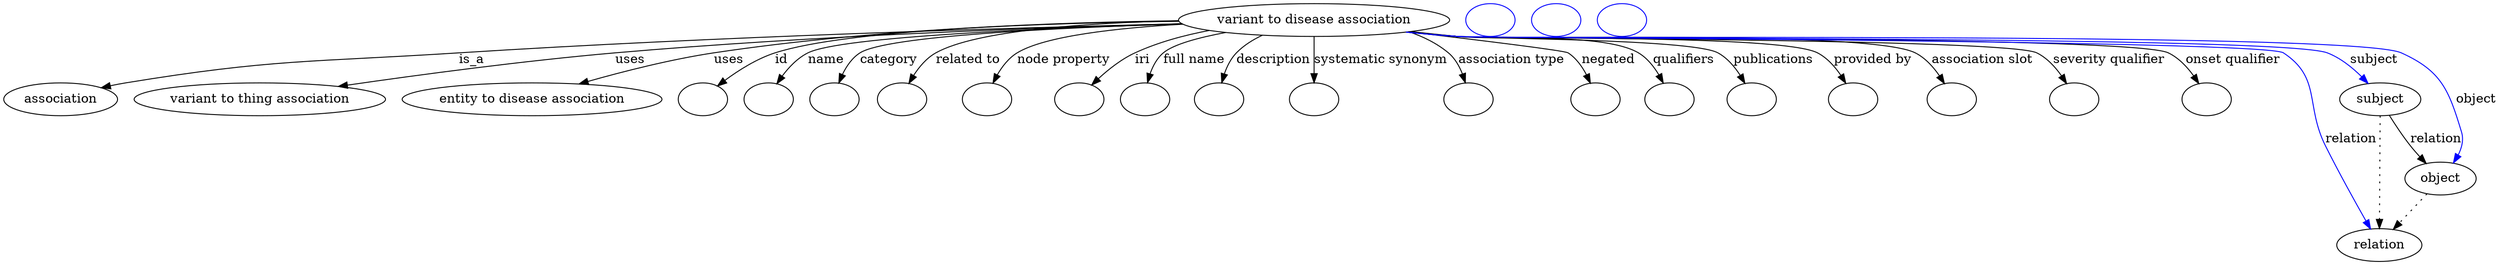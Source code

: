 digraph {
	graph [bb="0,0,2251.6,281"];
	node [label="\N"];
	"variant to disease association"	 [height=0.5,
		label="variant to disease association",
		pos="1193.4,263",
		width=3.139];
	association	 [height=0.5,
		pos="49.402,177",
		width=1.3723];
	"variant to disease association" -> association	 [label=is_a,
		lp="432.68,220",
		pos="e,85.622,189.45 1082,259.74 931.72,254.9 655.84,244.46 420.85,227 281.2,216.63 244.61,223 107.4,195 103.5,194.2 99.494,193.25 95.492,\
192.21"];
	"variant to thing association"	 [height=0.5,
		pos="222.4,177",
		width=2.9346];
	"variant to disease association" -> "variant to thing association"	 [label=uses,
		lp="563.46,220",
		pos="e,299.65,189.29 1082.1,259.86 953.84,255.52 736.92,245.98 551.29,227 455.23,217.18 431.84,209.64 336.4,195 327.77,193.68 318.77,\
192.28 309.78,190.88"];
	"entity to disease association"	 [height=0.5,
		pos="454.4,177",
		width=3.0164];
	"variant to disease association" -> "entity to disease association"	 [label=uses,
		lp="653.46,220",
		pos="e,503.79,193.06 1084,258.41 947.88,252.27 723.51,240.54 641.29,227 597.97,219.86 550.17,206.98 513.75,196.08"];
	id	 [color=black,
		height=0.5,
		label="",
		pos="608.4,177",
		width=0.75];
	"variant to disease association" -> id	 [color=black,
		label=id,
		lp="710.85,220",
		pos="e,627.66,190.03 1081.7,260 959.81,255.8 772.82,246.39 704.51,227 680.1,220.07 654.72,206.56 636.18,195.32",
		style=solid];
	name	 [color=black,
		height=0.5,
		label="",
		pos="680.4,177",
		width=0.75];
	"variant to disease association" -> name	 [color=black,
		label=name,
		lp="758.56,220",
		pos="e,694.71,192.62 1085.3,257.68 962.21,251.09 774.06,239.25 743.08,227 727.88,220.99 713.42,209.96 702.24,199.79",
		style=solid];
	category	 [color=black,
		height=0.5,
		label="",
		pos="752.4,177",
		width=0.75];
	"variant to disease association" -> category	 [color=black,
		label=category,
		lp="817.5,220",
		pos="e,761.71,194.46 1085.5,257.6 975.84,251.43 818.49,240.42 793.21,227 782.86,221.51 774.15,212.16 767.48,203.02",
		style=solid];
	"related to"	 [color=black,
		height=0.5,
		label="",
		pos="824.4,177",
		width=0.75];
	"variant to disease association" -> "related to"	 [color=black,
		label="related to",
		lp="886.64,220",
		pos="e,832.01,194.34 1089,256.04 998.68,249.31 879.49,238.47 859.93,227 850.42,221.43 842.79,212.19 837.08,203.16",
		style=solid];
	"node property"	 [color=black,
		height=0.5,
		label="",
		pos="896.4,177",
		width=0.75];
	"variant to disease association" -> "node property"	 [color=black,
		label="node property",
		lp="969.47,220",
		pos="e,903.76,194.7 1086.2,257.14 1025.3,252.13 956.11,243.06 930.26,227 921.27,221.42 914.11,212.46 908.73,203.67",
		style=solid];
	iri	 [color=black,
		height=0.5,
		label="",
		pos="968.4,177",
		width=0.75];
	"variant to disease association" -> iri	 [color=black,
		label=iri,
		lp="1042.6,220",
		pos="e,984.38,191.83 1110.4,250.7 1085.7,245.29 1059.1,237.66 1036,227 1020.2,219.77 1004.6,208.5 992.3,198.49",
		style=solid];
	"full name"	 [color=black,
		height=0.5,
		label="",
		pos="1040.4,177",
		width=0.75];
	"variant to disease association" -> "full name"	 [color=black,
		label="full name",
		lp="1090,220",
		pos="e,1044.5,195.07 1122.4,248.98 1097.2,242.85 1072.7,235.19 1063.1,227 1056.3,221.12 1051.4,212.74 1047.9,204.51",
		style=solid];
	description	 [color=black,
		height=0.5,
		label="",
		pos="1112.4,177",
		width=0.75];
	"variant to disease association" -> description	 [color=black,
		label=description,
		lp="1158.5,220",
		pos="e,1114.3,195.24 1150.9,246.3 1142,241.21 1133.5,234.83 1127.2,227 1122.1,220.74 1118.8,212.78 1116.6,205.08",
		style=solid];
	"systematic synonym"	 [color=black,
		height=0.5,
		label="",
		pos="1193.4,177",
		width=0.75];
	"variant to disease association" -> "systematic synonym"	 [color=black,
		label="systematic synonym",
		lp="1250.4,220",
		pos="e,1193.4,195.21 1193.4,244.76 1193.4,233.36 1193.4,218.43 1193.4,205.49",
		style=solid];
	"association type"	 [color=black,
		height=0.5,
		label="",
		pos="1330.4,177",
		width=0.75];
	"variant to disease association" -> "association type"	 [color=black,
		label="association type",
		lp="1364.3,220",
		pos="e,1326.5,194.95 1268.8,249.51 1283.2,244.28 1297.2,237.04 1308.4,227 1315,221.07 1319.8,212.76 1323.1,204.63",
		style=solid];
	negated	 [color=black,
		height=0.5,
		label="",
		pos="1440.4,177",
		width=0.75];
	"variant to disease association" -> negated	 [color=black,
		label=negated,
		lp="1448.2,220",
		pos="e,1435.2,195.02 1275,250.49 1336.4,240.94 1410.5,229.09 1413.4,227 1421.2,221.43 1427,212.86 1431.2,204.39",
		style=solid];
	qualifiers	 [color=black,
		height=0.5,
		label="",
		pos="1512.4,177",
		width=0.75];
	"variant to disease association" -> qualifiers	 [color=black,
		label=qualifiers,
		lp="1516.5,220",
		pos="e,1504,194.34 1275.4,250.52 1288.7,248.59 1302.5,246.69 1315.4,245 1350.7,240.4 1443.5,244.57 1474.4,227 1484.3,221.37 1492.5,211.99 \
1498.6,202.87",
		style=solid];
	publications	 [color=black,
		height=0.5,
		label="",
		pos="1585.4,177",
		width=0.75];
	"variant to disease association" -> publications	 [color=black,
		label=publications,
		lp="1596.6,220",
		pos="e,1576.7,194.49 1274,250.31 1287.8,248.37 1302,246.51 1315.4,245 1366.6,239.24 1501,251.37 1546.4,227 1556.5,221.55 1564.9,212.21 \
1571.3,203.07",
		style=solid];
	"provided by"	 [color=black,
		height=0.5,
		label="",
		pos="1676.4,177",
		width=0.75];
	"variant to disease association" -> "provided by"	 [color=black,
		label="provided by",
		lp="1687,220",
		pos="e,1667.1,194.12 1273,250.2 1287.1,248.23 1301.7,246.4 1315.4,245 1350.7,241.41 1602.7,242.9 1634.4,227 1645.3,221.56 1654.4,211.91 \
1661.3,202.53",
		style=solid];
	"association slot"	 [color=black,
		height=0.5,
		label="",
		pos="1766.4,177",
		width=0.75];
	"variant to disease association" -> "association slot"	 [color=black,
		label="association slot",
		lp="1786.4,220",
		pos="e,1757.1,194.17 1272.7,250.1 1286.9,248.14 1301.5,246.32 1315.4,245 1360.7,240.67 1683.6,247.12 1724.4,227 1735.3,221.63 1744.4,\
211.99 1751.4,202.6",
		style=solid];
	"severity qualifier"	 [color=black,
		height=0.5,
		label="",
		pos="1875.4,177",
		width=0.75];
	"variant to disease association" -> "severity qualifier"	 [color=black,
		label="severity qualifier",
		lp="1899.6,220",
		pos="e,1866.1,194.21 1272.3,250.04 1286.6,248.07 1301.4,246.27 1315.4,245 1372.8,239.79 1781.6,252.23 1833.4,227 1844.3,221.68 1853.5,\
212.05 1860.4,202.65",
		style=solid];
	"onset qualifier"	 [color=black,
		height=0.5,
		label="",
		pos="1992.4,177",
		width=0.75];
	"variant to disease association" -> "onset qualifier"	 [color=black,
		label="onset qualifier",
		lp="2009.3,220",
		pos="e,1983.1,194.24 1272,250.01 1286.4,248.03 1301.3,246.23 1315.4,245 1350.6,241.92 1918.6,242.36 1950.4,227 1961.3,221.71 1970.5,212.09 \
1977.4,202.68",
		style=solid];
	subject	 [height=0.5,
		pos="2150.4,177",
		width=0.97656];
	"variant to disease association" -> subject	 [color=blue,
		label=subject,
		lp="2141.2,220",
		pos="e,2139,194.32 1271.7,249.99 1286.2,248 1301.2,246.2 1315.4,245 1358.9,241.31 2061.3,244.38 2101.4,227 2113.6,221.71 2124.3,211.81 \
2132.6,202.21",
		style=solid];
	relation	 [height=0.5,
		pos="2145.4,18",
		width=1.031];
	"variant to disease association" -> relation	 [color=blue,
		label=relation,
		lp="2119.8,134",
		pos="e,2138.1,35.964 1271.7,250.01 1286.2,248.01 1301.2,246.21 1315.4,245 1356.3,241.5 2019.3,249.83 2053.4,227 2061.5,221.57 2111.5,\
101.03 2134.2,45.529",
		style=solid];
	object	 [height=0.5,
		pos="2205.4,91",
		width=0.88096];
	"variant to disease association" -> object	 [color=blue,
		label=object,
		lp="2234.5,177",
		pos="e,2216.4,108.36 1271.7,249.97 1286.2,247.98 1301.2,246.19 1315.4,245 1362.5,241.05 2122.4,246.6 2165.4,227 2207.1,207.97 2211.5,\
185.55 2222.4,141 2224.3,133.32 2223,125.14 2220.4,117.67",
		style=solid];
	subject -> relation	 [pos="e,2146,36.027 2149.8,158.76 2149,131.21 2147.3,78.735 2146.3,46.223",
		style=dotted];
	subject -> object	 [label=relation,
		lp="2200.8,134",
		pos="e,2193,107.63 2160,159.64 2165.6,149.91 2172.8,137.63 2179.6,127 2182,123.37 2184.6,119.6 2187.1,115.92"];
	"variant to disease association subject"	 [color=blue,
		height=0.5,
		label="",
		pos="1351.4,263",
		width=0.75];
	"variant to disease association relation"	 [color=blue,
		height=0.5,
		label="",
		pos="1423.4,263",
		width=0.75];
	object -> relation	 [pos="e,2159.2,34.752 2191.8,74.435 2184.1,65.075 2174.3,53.191 2165.7,42.745",
		style=dotted];
	"variant to disease association object"	 [color=blue,
		height=0.5,
		label="",
		pos="1495.4,263",
		width=0.75];
}

